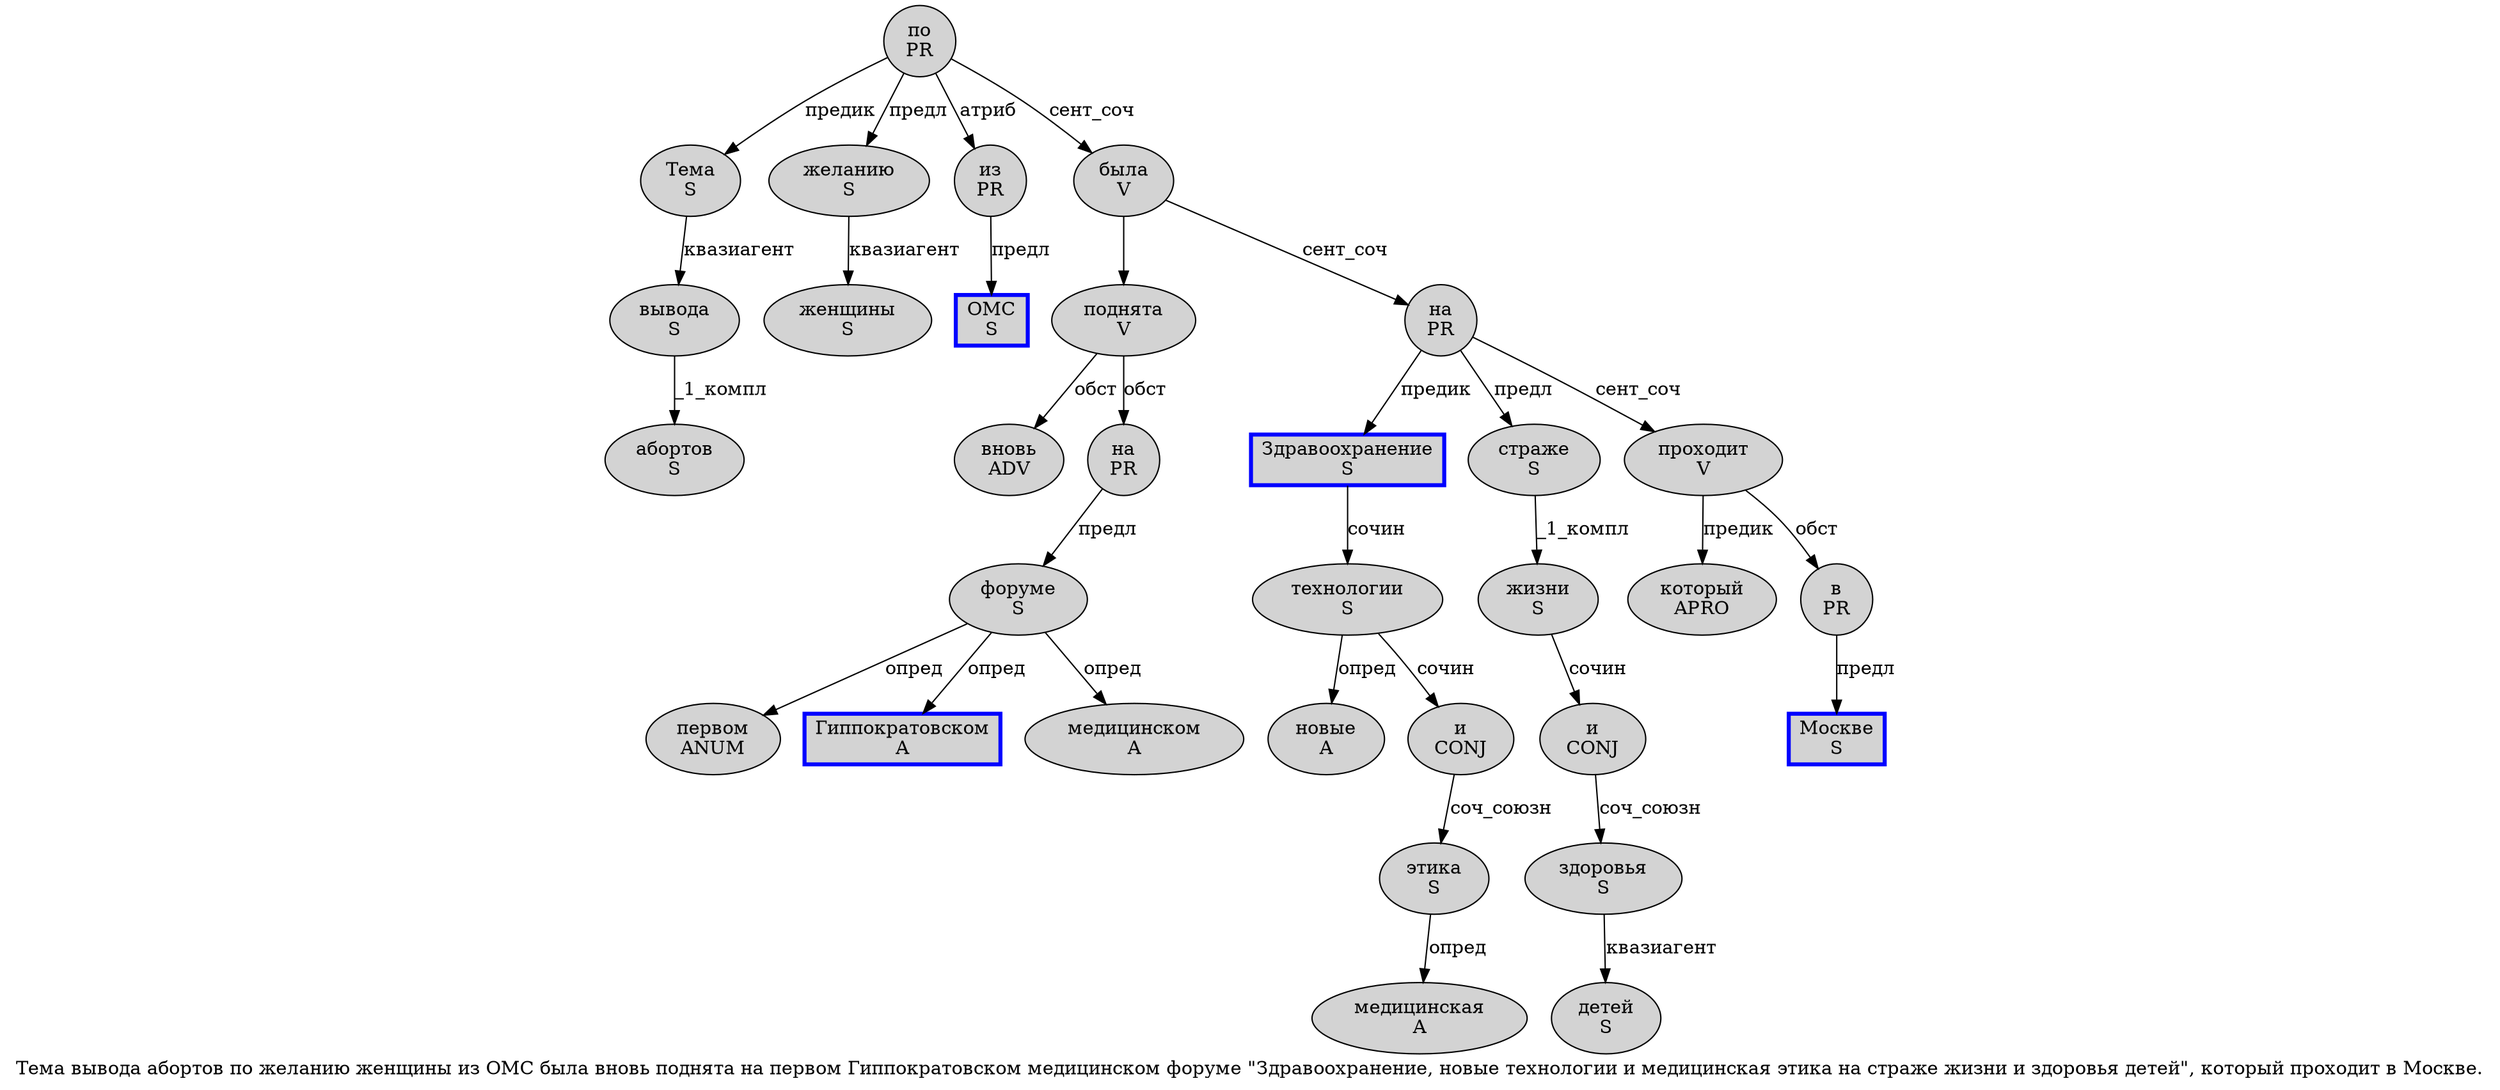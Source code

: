 digraph SENTENCE_1125 {
	graph [label="Тема вывода абортов по желанию женщины из ОМС была вновь поднята на первом Гиппократовском медицинском форуме \"Здравоохранение, новые технологии и медицинская этика на страже жизни и здоровья детей\", который проходит в Москве."]
	node [style=filled]
		0 [label="Тема
S" color="" fillcolor=lightgray penwidth=1 shape=ellipse]
		1 [label="вывода
S" color="" fillcolor=lightgray penwidth=1 shape=ellipse]
		2 [label="абортов
S" color="" fillcolor=lightgray penwidth=1 shape=ellipse]
		3 [label="по
PR" color="" fillcolor=lightgray penwidth=1 shape=ellipse]
		4 [label="желанию
S" color="" fillcolor=lightgray penwidth=1 shape=ellipse]
		5 [label="женщины
S" color="" fillcolor=lightgray penwidth=1 shape=ellipse]
		6 [label="из
PR" color="" fillcolor=lightgray penwidth=1 shape=ellipse]
		7 [label="ОМС
S" color=blue fillcolor=lightgray penwidth=3 shape=box]
		8 [label="была
V" color="" fillcolor=lightgray penwidth=1 shape=ellipse]
		9 [label="вновь
ADV" color="" fillcolor=lightgray penwidth=1 shape=ellipse]
		10 [label="поднята
V" color="" fillcolor=lightgray penwidth=1 shape=ellipse]
		11 [label="на
PR" color="" fillcolor=lightgray penwidth=1 shape=ellipse]
		12 [label="первом
ANUM" color="" fillcolor=lightgray penwidth=1 shape=ellipse]
		13 [label="Гиппократовском
A" color=blue fillcolor=lightgray penwidth=3 shape=box]
		14 [label="медицинском
A" color="" fillcolor=lightgray penwidth=1 shape=ellipse]
		15 [label="форуме
S" color="" fillcolor=lightgray penwidth=1 shape=ellipse]
		17 [label="Здравоохранение
S" color=blue fillcolor=lightgray penwidth=3 shape=box]
		19 [label="новые
A" color="" fillcolor=lightgray penwidth=1 shape=ellipse]
		20 [label="технологии
S" color="" fillcolor=lightgray penwidth=1 shape=ellipse]
		21 [label="и
CONJ" color="" fillcolor=lightgray penwidth=1 shape=ellipse]
		22 [label="медицинская
A" color="" fillcolor=lightgray penwidth=1 shape=ellipse]
		23 [label="этика
S" color="" fillcolor=lightgray penwidth=1 shape=ellipse]
		24 [label="на
PR" color="" fillcolor=lightgray penwidth=1 shape=ellipse]
		25 [label="страже
S" color="" fillcolor=lightgray penwidth=1 shape=ellipse]
		26 [label="жизни
S" color="" fillcolor=lightgray penwidth=1 shape=ellipse]
		27 [label="и
CONJ" color="" fillcolor=lightgray penwidth=1 shape=ellipse]
		28 [label="здоровья
S" color="" fillcolor=lightgray penwidth=1 shape=ellipse]
		29 [label="детей
S" color="" fillcolor=lightgray penwidth=1 shape=ellipse]
		32 [label="который
APRO" color="" fillcolor=lightgray penwidth=1 shape=ellipse]
		33 [label="проходит
V" color="" fillcolor=lightgray penwidth=1 shape=ellipse]
		34 [label="в
PR" color="" fillcolor=lightgray penwidth=1 shape=ellipse]
		35 [label="Москве
S" color=blue fillcolor=lightgray penwidth=3 shape=box]
			0 -> 1 [label="квазиагент"]
			1 -> 2 [label="_1_компл"]
			10 -> 9 [label="обст"]
			10 -> 11 [label="обст"]
			11 -> 15 [label="предл"]
			21 -> 23 [label="соч_союзн"]
			26 -> 27 [label="сочин"]
			6 -> 7 [label="предл"]
			3 -> 0 [label="предик"]
			3 -> 4 [label="предл"]
			3 -> 6 [label="атриб"]
			3 -> 8 [label="сент_соч"]
			25 -> 26 [label="_1_компл"]
			34 -> 35 [label="предл"]
			27 -> 28 [label="соч_союзн"]
			15 -> 12 [label="опред"]
			15 -> 13 [label="опред"]
			15 -> 14 [label="опред"]
			23 -> 22 [label="опред"]
			20 -> 19 [label="опред"]
			20 -> 21 [label="сочин"]
			28 -> 29 [label="квазиагент"]
			33 -> 32 [label="предик"]
			33 -> 34 [label="обст"]
			24 -> 17 [label="предик"]
			24 -> 25 [label="предл"]
			24 -> 33 [label="сент_соч"]
			4 -> 5 [label="квазиагент"]
			17 -> 20 [label="сочин"]
			8 -> 10
			8 -> 24 [label="сент_соч"]
}